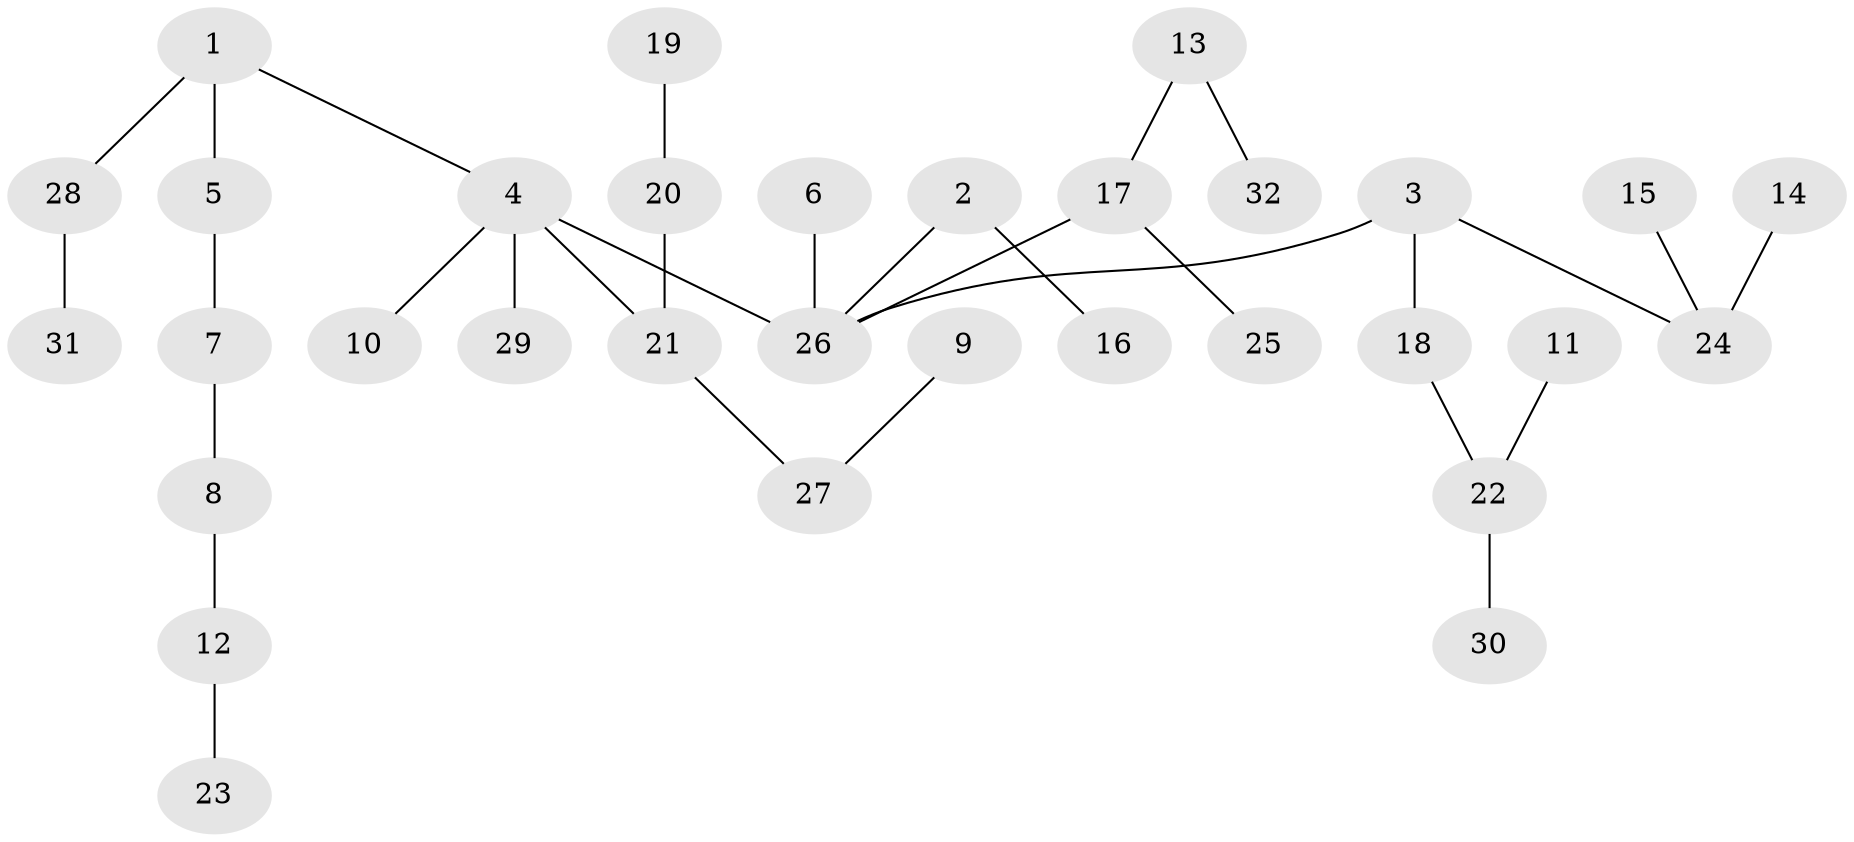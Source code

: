 // original degree distribution, {7: 0.02564102564102564, 5: 0.05128205128205128, 3: 0.14102564102564102, 2: 0.21794871794871795, 4: 0.038461538461538464, 1: 0.5256410256410257}
// Generated by graph-tools (version 1.1) at 2025/37/03/04/25 23:37:27]
// undirected, 32 vertices, 31 edges
graph export_dot {
  node [color=gray90,style=filled];
  1;
  2;
  3;
  4;
  5;
  6;
  7;
  8;
  9;
  10;
  11;
  12;
  13;
  14;
  15;
  16;
  17;
  18;
  19;
  20;
  21;
  22;
  23;
  24;
  25;
  26;
  27;
  28;
  29;
  30;
  31;
  32;
  1 -- 4 [weight=1.0];
  1 -- 5 [weight=1.0];
  1 -- 28 [weight=1.0];
  2 -- 16 [weight=1.0];
  2 -- 26 [weight=1.0];
  3 -- 18 [weight=1.0];
  3 -- 24 [weight=1.0];
  3 -- 26 [weight=1.0];
  4 -- 10 [weight=1.0];
  4 -- 21 [weight=1.0];
  4 -- 26 [weight=1.0];
  4 -- 29 [weight=1.0];
  5 -- 7 [weight=1.0];
  6 -- 26 [weight=1.0];
  7 -- 8 [weight=1.0];
  8 -- 12 [weight=1.0];
  9 -- 27 [weight=1.0];
  11 -- 22 [weight=1.0];
  12 -- 23 [weight=1.0];
  13 -- 17 [weight=1.0];
  13 -- 32 [weight=1.0];
  14 -- 24 [weight=1.0];
  15 -- 24 [weight=1.0];
  17 -- 25 [weight=1.0];
  17 -- 26 [weight=1.0];
  18 -- 22 [weight=1.0];
  19 -- 20 [weight=1.0];
  20 -- 21 [weight=1.0];
  21 -- 27 [weight=1.0];
  22 -- 30 [weight=1.0];
  28 -- 31 [weight=1.0];
}
